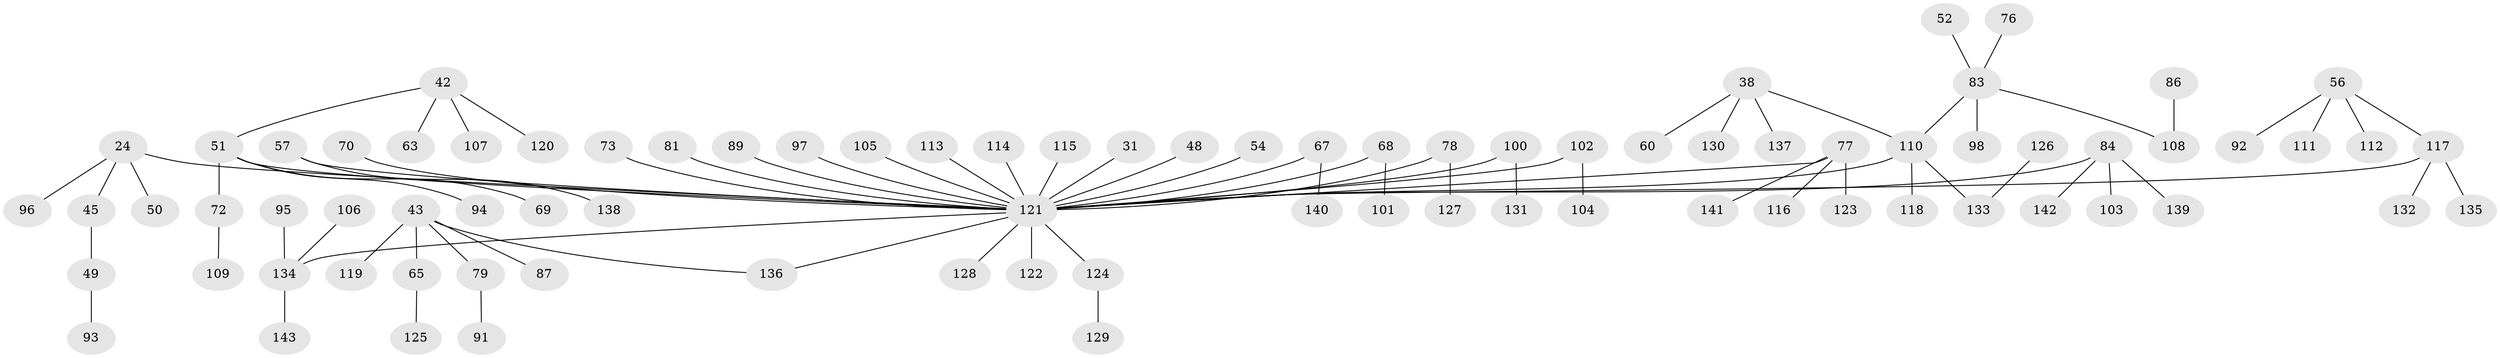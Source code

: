 // original degree distribution, {8: 0.006993006993006993, 5: 0.027972027972027972, 6: 0.013986013986013986, 3: 0.1048951048951049, 4: 0.09090909090909091, 2: 0.2727272727272727, 1: 0.4825174825174825}
// Generated by graph-tools (version 1.1) at 2025/56/03/04/25 21:56:42]
// undirected, 85 vertices, 84 edges
graph export_dot {
graph [start="1"]
  node [color=gray90,style=filled];
  24;
  31;
  38;
  42;
  43 [super="+23+19"];
  45;
  48;
  49;
  50;
  51 [super="+41"];
  52;
  54;
  56;
  57;
  60;
  63;
  65;
  67;
  68;
  69;
  70;
  72;
  73;
  76;
  77;
  78 [super="+58"];
  79;
  81;
  83 [super="+16+11+8"];
  84;
  86;
  87;
  89;
  91;
  92;
  93;
  94;
  95;
  96;
  97;
  98;
  100 [super="+46+99"];
  101;
  102;
  103;
  104;
  105;
  106;
  107;
  108 [super="+85"];
  109;
  110 [super="+34"];
  111;
  112;
  113;
  114;
  115;
  116;
  117 [super="+55+75"];
  118;
  119;
  120;
  121 [super="+32+64+82+33+80+44+62+71+74"];
  122;
  123;
  124;
  125;
  126;
  127;
  128;
  129;
  130;
  131;
  132;
  133 [super="+88"];
  134 [super="+90"];
  135;
  136 [super="+12+25+35"];
  137;
  138;
  139;
  140;
  141;
  142;
  143;
  24 -- 45;
  24 -- 50;
  24 -- 96;
  24 -- 121;
  31 -- 121;
  38 -- 60;
  38 -- 130;
  38 -- 137;
  38 -- 110;
  42 -- 63;
  42 -- 107;
  42 -- 120;
  42 -- 51;
  43 -- 65;
  43 -- 87;
  43 -- 79;
  43 -- 119;
  43 -- 136;
  45 -- 49;
  48 -- 121;
  49 -- 93;
  51 -- 94;
  51 -- 69;
  51 -- 72;
  51 -- 121;
  52 -- 83;
  54 -- 121;
  56 -- 92;
  56 -- 111;
  56 -- 112;
  56 -- 117;
  57 -- 138;
  57 -- 121;
  65 -- 125;
  67 -- 140;
  67 -- 121;
  68 -- 101;
  68 -- 121;
  70 -- 121;
  72 -- 109;
  73 -- 121;
  76 -- 83;
  77 -- 116;
  77 -- 123;
  77 -- 141;
  77 -- 121;
  78 -- 127;
  78 -- 121;
  79 -- 91;
  81 -- 121;
  83 -- 98;
  83 -- 110;
  83 -- 108;
  84 -- 103;
  84 -- 139;
  84 -- 142;
  84 -- 121;
  86 -- 108;
  89 -- 121;
  95 -- 134;
  97 -- 121;
  100 -- 131;
  100 -- 121;
  102 -- 104;
  102 -- 121;
  105 -- 121;
  106 -- 134;
  110 -- 118;
  110 -- 121;
  110 -- 133;
  113 -- 121;
  114 -- 121;
  115 -- 121;
  117 -- 132;
  117 -- 135;
  117 -- 121;
  121 -- 128;
  121 -- 122;
  121 -- 124;
  121 -- 134;
  121 -- 136;
  124 -- 129;
  126 -- 133;
  134 -- 143;
}

